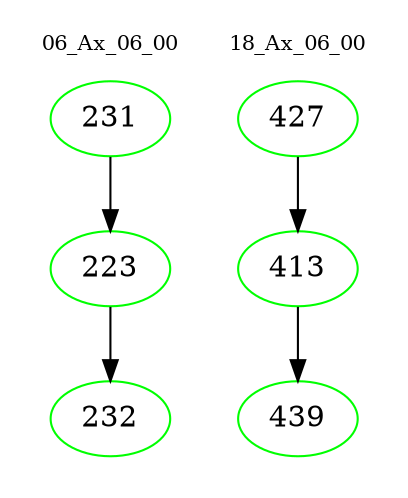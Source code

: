 digraph{
subgraph cluster_0 {
color = white
label = "06_Ax_06_00";
fontsize=10;
T0_231 [label="231", color="green"]
T0_231 -> T0_223 [color="black"]
T0_223 [label="223", color="green"]
T0_223 -> T0_232 [color="black"]
T0_232 [label="232", color="green"]
}
subgraph cluster_1 {
color = white
label = "18_Ax_06_00";
fontsize=10;
T1_427 [label="427", color="green"]
T1_427 -> T1_413 [color="black"]
T1_413 [label="413", color="green"]
T1_413 -> T1_439 [color="black"]
T1_439 [label="439", color="green"]
}
}

